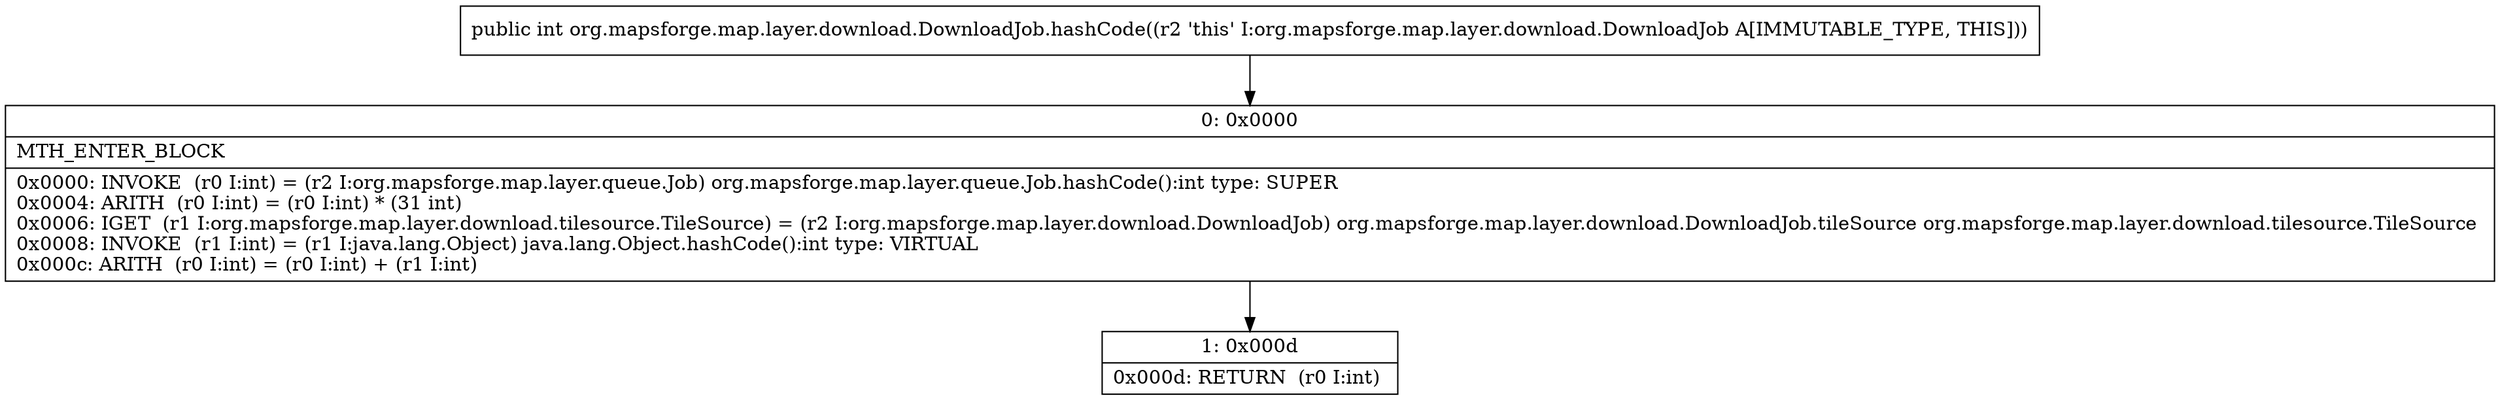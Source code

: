 digraph "CFG fororg.mapsforge.map.layer.download.DownloadJob.hashCode()I" {
Node_0 [shape=record,label="{0\:\ 0x0000|MTH_ENTER_BLOCK\l|0x0000: INVOKE  (r0 I:int) = (r2 I:org.mapsforge.map.layer.queue.Job) org.mapsforge.map.layer.queue.Job.hashCode():int type: SUPER \l0x0004: ARITH  (r0 I:int) = (r0 I:int) * (31 int) \l0x0006: IGET  (r1 I:org.mapsforge.map.layer.download.tilesource.TileSource) = (r2 I:org.mapsforge.map.layer.download.DownloadJob) org.mapsforge.map.layer.download.DownloadJob.tileSource org.mapsforge.map.layer.download.tilesource.TileSource \l0x0008: INVOKE  (r1 I:int) = (r1 I:java.lang.Object) java.lang.Object.hashCode():int type: VIRTUAL \l0x000c: ARITH  (r0 I:int) = (r0 I:int) + (r1 I:int) \l}"];
Node_1 [shape=record,label="{1\:\ 0x000d|0x000d: RETURN  (r0 I:int) \l}"];
MethodNode[shape=record,label="{public int org.mapsforge.map.layer.download.DownloadJob.hashCode((r2 'this' I:org.mapsforge.map.layer.download.DownloadJob A[IMMUTABLE_TYPE, THIS])) }"];
MethodNode -> Node_0;
Node_0 -> Node_1;
}

